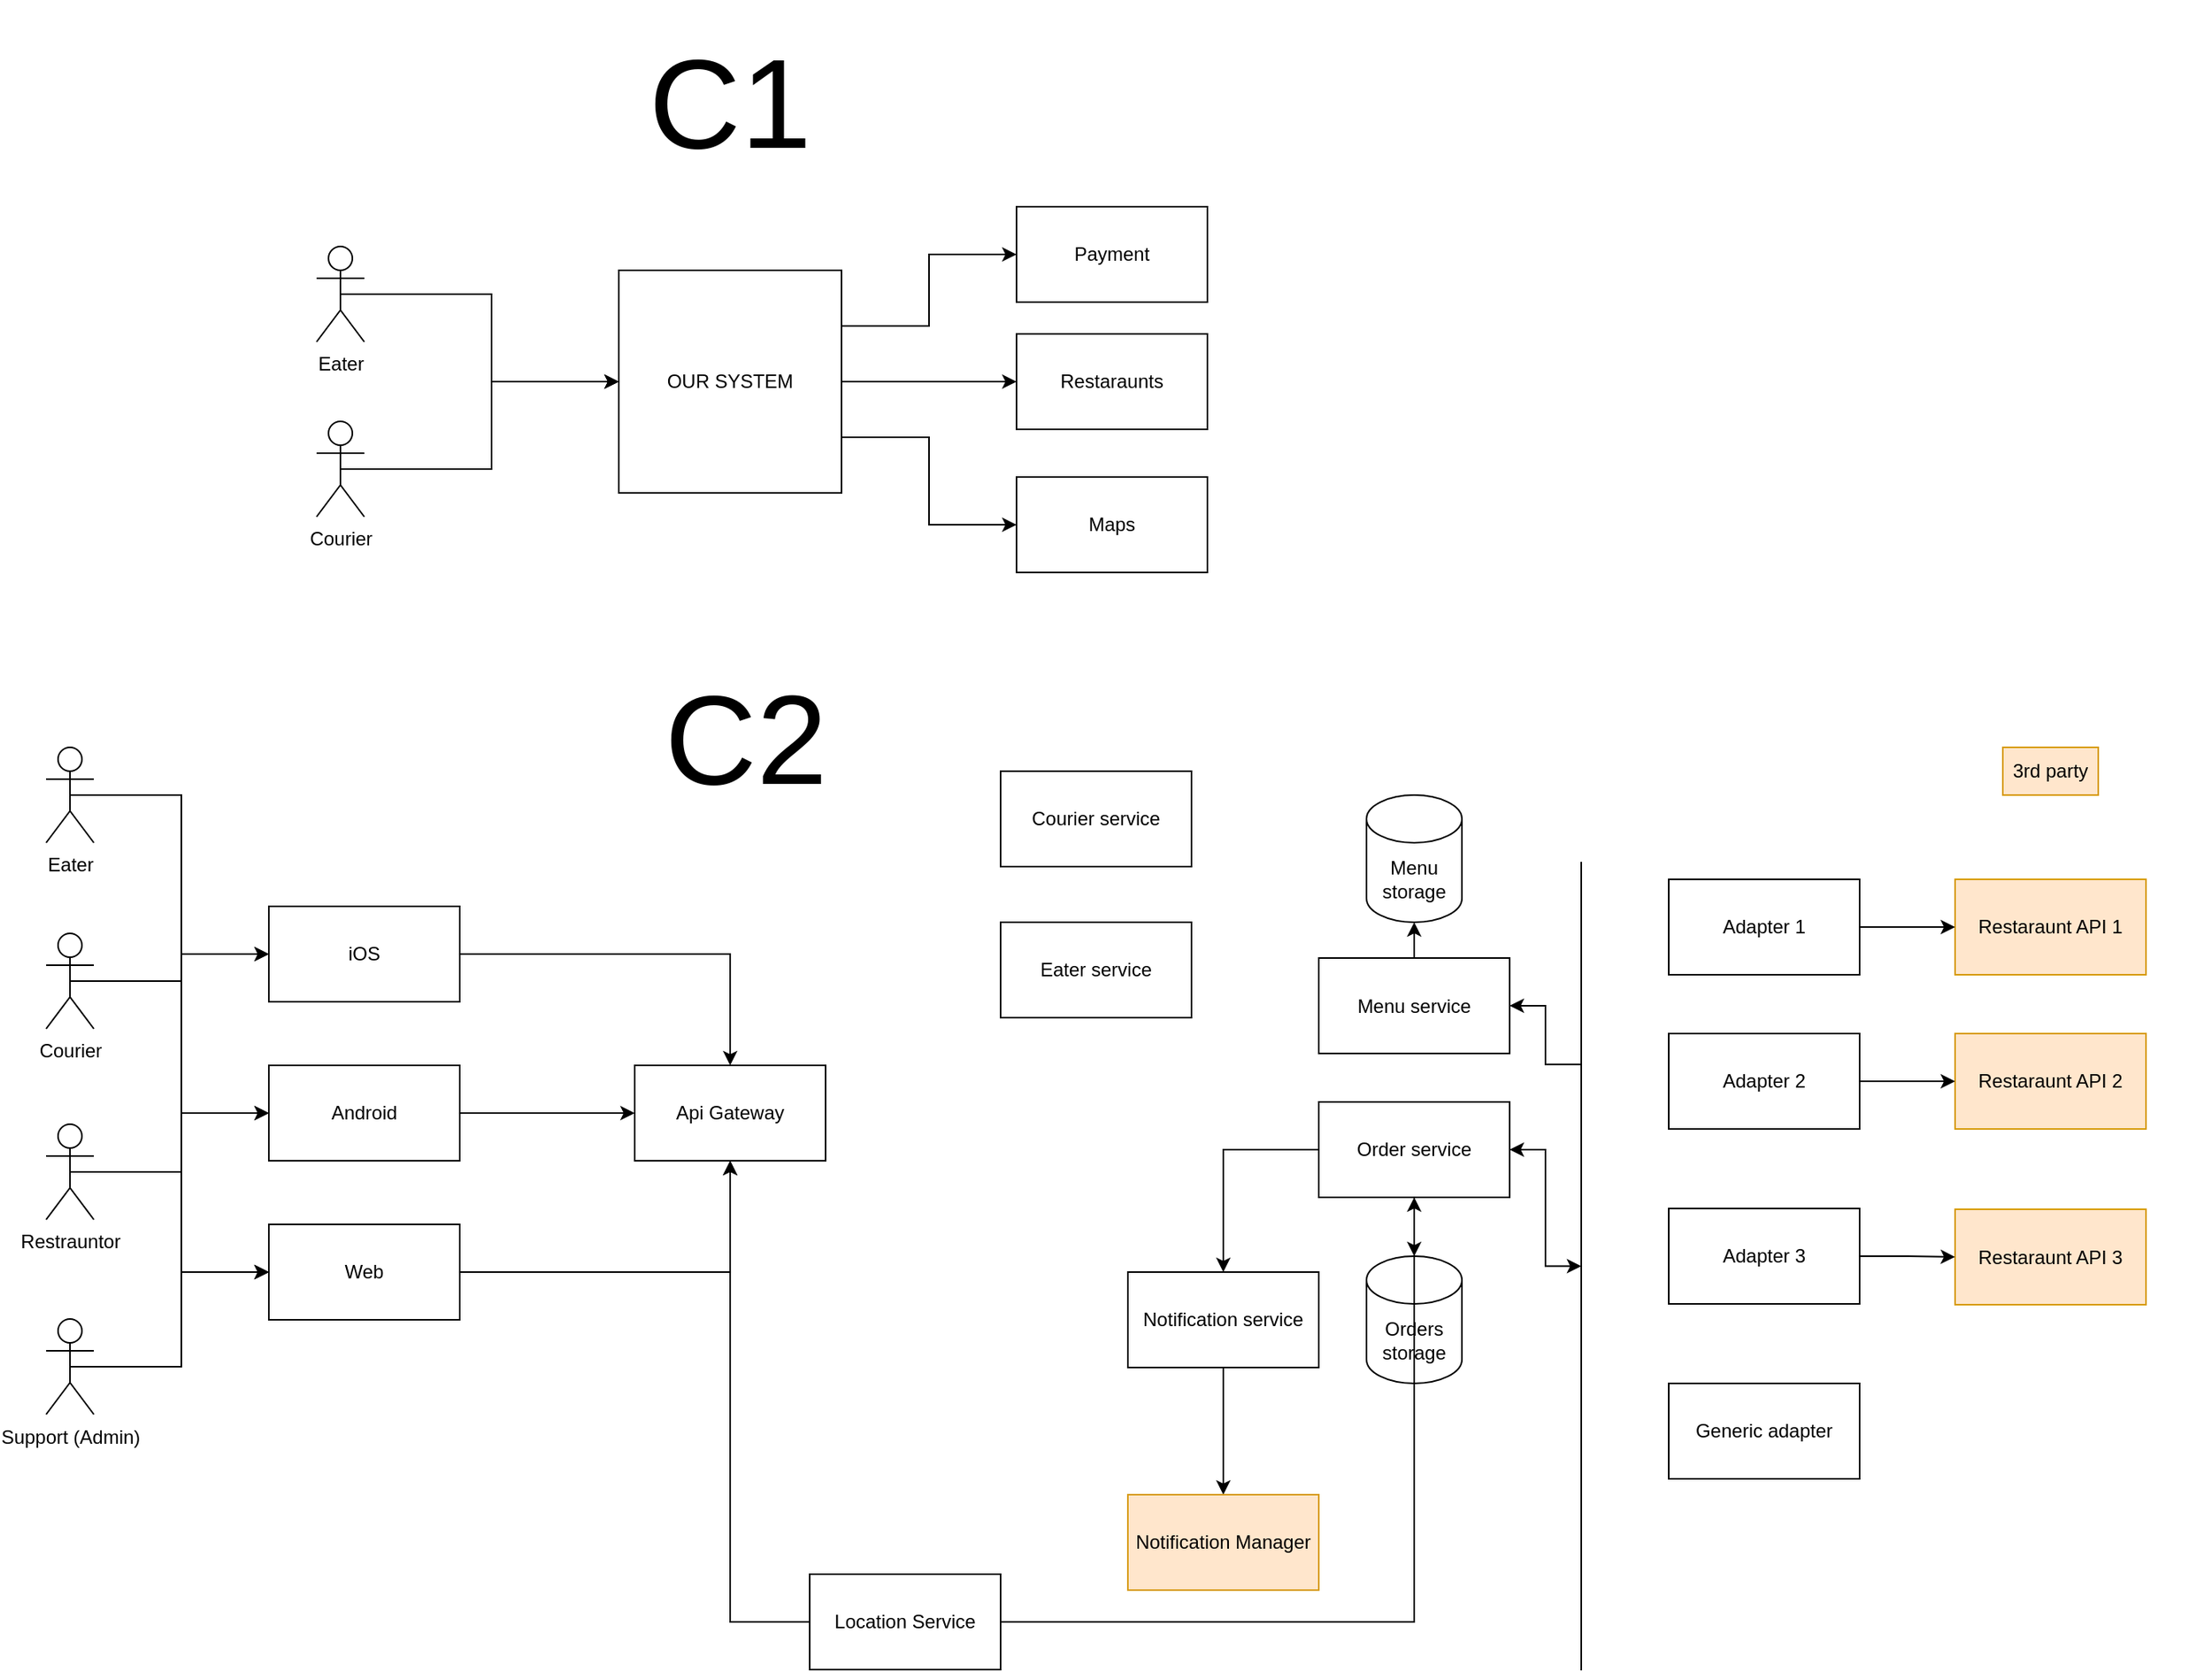 <mxfile version="26.2.13">
  <diagram name="Page-1" id="h0mrNaZbizUFh99x8F81">
    <mxGraphModel dx="1771" dy="1811" grid="1" gridSize="10" guides="1" tooltips="1" connect="1" arrows="1" fold="1" page="1" pageScale="1" pageWidth="850" pageHeight="1100" math="0" shadow="0">
      <root>
        <mxCell id="0" />
        <mxCell id="1" parent="0" />
        <mxCell id="leR7A-DxIw6ru7NyNXbQ-16" style="edgeStyle=orthogonalEdgeStyle;rounded=0;orthogonalLoop=1;jettySize=auto;html=1;exitX=1;exitY=0.5;exitDx=0;exitDy=0;" edge="1" parent="1" source="leR7A-DxIw6ru7NyNXbQ-1" target="leR7A-DxIw6ru7NyNXbQ-15">
          <mxGeometry relative="1" as="geometry" />
        </mxCell>
        <mxCell id="leR7A-DxIw6ru7NyNXbQ-1" value="iOS" style="rounded=0;whiteSpace=wrap;html=1;" vertex="1" parent="1">
          <mxGeometry x="160" y="320" width="120" height="60" as="geometry" />
        </mxCell>
        <mxCell id="leR7A-DxIw6ru7NyNXbQ-17" style="edgeStyle=orthogonalEdgeStyle;rounded=0;orthogonalLoop=1;jettySize=auto;html=1;exitX=1;exitY=0.5;exitDx=0;exitDy=0;" edge="1" parent="1" source="leR7A-DxIw6ru7NyNXbQ-2" target="leR7A-DxIw6ru7NyNXbQ-15">
          <mxGeometry relative="1" as="geometry" />
        </mxCell>
        <mxCell id="leR7A-DxIw6ru7NyNXbQ-2" value="Android" style="rounded=0;whiteSpace=wrap;html=1;" vertex="1" parent="1">
          <mxGeometry x="160" y="420" width="120" height="60" as="geometry" />
        </mxCell>
        <mxCell id="leR7A-DxIw6ru7NyNXbQ-18" style="edgeStyle=orthogonalEdgeStyle;rounded=0;orthogonalLoop=1;jettySize=auto;html=1;exitX=1;exitY=0.5;exitDx=0;exitDy=0;" edge="1" parent="1" source="leR7A-DxIw6ru7NyNXbQ-3" target="leR7A-DxIw6ru7NyNXbQ-15">
          <mxGeometry relative="1" as="geometry" />
        </mxCell>
        <mxCell id="leR7A-DxIw6ru7NyNXbQ-3" value="Web" style="rounded=0;whiteSpace=wrap;html=1;" vertex="1" parent="1">
          <mxGeometry x="160" y="520" width="120" height="60" as="geometry" />
        </mxCell>
        <mxCell id="leR7A-DxIw6ru7NyNXbQ-8" style="edgeStyle=orthogonalEdgeStyle;rounded=0;orthogonalLoop=1;jettySize=auto;html=1;exitX=1;exitY=0.5;exitDx=0;exitDy=0;" edge="1" parent="1" source="leR7A-DxIw6ru7NyNXbQ-4" target="leR7A-DxIw6ru7NyNXbQ-7">
          <mxGeometry relative="1" as="geometry" />
        </mxCell>
        <mxCell id="leR7A-DxIw6ru7NyNXbQ-10" style="edgeStyle=orthogonalEdgeStyle;rounded=0;orthogonalLoop=1;jettySize=auto;html=1;exitX=1;exitY=0.25;exitDx=0;exitDy=0;" edge="1" parent="1" source="leR7A-DxIw6ru7NyNXbQ-4" target="leR7A-DxIw6ru7NyNXbQ-9">
          <mxGeometry relative="1" as="geometry" />
        </mxCell>
        <mxCell id="leR7A-DxIw6ru7NyNXbQ-12" style="edgeStyle=orthogonalEdgeStyle;rounded=0;orthogonalLoop=1;jettySize=auto;html=1;exitX=1;exitY=0.75;exitDx=0;exitDy=0;" edge="1" parent="1" source="leR7A-DxIw6ru7NyNXbQ-4" target="leR7A-DxIw6ru7NyNXbQ-11">
          <mxGeometry relative="1" as="geometry" />
        </mxCell>
        <mxCell id="leR7A-DxIw6ru7NyNXbQ-4" value="OUR SYSTEM" style="rounded=0;whiteSpace=wrap;html=1;" vertex="1" parent="1">
          <mxGeometry x="380" y="-80" width="140" height="140" as="geometry" />
        </mxCell>
        <mxCell id="leR7A-DxIw6ru7NyNXbQ-6" style="edgeStyle=orthogonalEdgeStyle;rounded=0;orthogonalLoop=1;jettySize=auto;html=1;exitX=0.5;exitY=0.5;exitDx=0;exitDy=0;exitPerimeter=0;" edge="1" parent="1" source="leR7A-DxIw6ru7NyNXbQ-5" target="leR7A-DxIw6ru7NyNXbQ-4">
          <mxGeometry relative="1" as="geometry" />
        </mxCell>
        <mxCell id="leR7A-DxIw6ru7NyNXbQ-5" value="Eater" style="shape=umlActor;verticalLabelPosition=bottom;verticalAlign=top;html=1;outlineConnect=0;" vertex="1" parent="1">
          <mxGeometry x="190" y="-95" width="30" height="60" as="geometry" />
        </mxCell>
        <mxCell id="leR7A-DxIw6ru7NyNXbQ-7" value="Restaraunts" style="rounded=0;whiteSpace=wrap;html=1;" vertex="1" parent="1">
          <mxGeometry x="630" y="-40" width="120" height="60" as="geometry" />
        </mxCell>
        <mxCell id="leR7A-DxIw6ru7NyNXbQ-9" value="Payment" style="rounded=0;whiteSpace=wrap;html=1;" vertex="1" parent="1">
          <mxGeometry x="630" y="-120" width="120" height="60" as="geometry" />
        </mxCell>
        <mxCell id="leR7A-DxIw6ru7NyNXbQ-11" value="Maps" style="rounded=0;whiteSpace=wrap;html=1;" vertex="1" parent="1">
          <mxGeometry x="630" y="50" width="120" height="60" as="geometry" />
        </mxCell>
        <mxCell id="leR7A-DxIw6ru7NyNXbQ-14" style="edgeStyle=orthogonalEdgeStyle;rounded=0;orthogonalLoop=1;jettySize=auto;html=1;exitX=0.5;exitY=0.5;exitDx=0;exitDy=0;exitPerimeter=0;entryX=0;entryY=0.5;entryDx=0;entryDy=0;" edge="1" parent="1" source="leR7A-DxIw6ru7NyNXbQ-13" target="leR7A-DxIw6ru7NyNXbQ-4">
          <mxGeometry relative="1" as="geometry" />
        </mxCell>
        <mxCell id="leR7A-DxIw6ru7NyNXbQ-13" value="Courier" style="shape=umlActor;verticalLabelPosition=bottom;verticalAlign=top;html=1;outlineConnect=0;" vertex="1" parent="1">
          <mxGeometry x="190" y="15" width="30" height="60" as="geometry" />
        </mxCell>
        <mxCell id="leR7A-DxIw6ru7NyNXbQ-15" value="Api Gateway" style="rounded=0;whiteSpace=wrap;html=1;" vertex="1" parent="1">
          <mxGeometry x="390" y="420" width="120" height="60" as="geometry" />
        </mxCell>
        <mxCell id="leR7A-DxIw6ru7NyNXbQ-20" value="Eater service" style="rounded=0;whiteSpace=wrap;html=1;" vertex="1" parent="1">
          <mxGeometry x="620" y="330" width="120" height="60" as="geometry" />
        </mxCell>
        <mxCell id="leR7A-DxIw6ru7NyNXbQ-21" value="Courier service" style="rounded=0;whiteSpace=wrap;html=1;" vertex="1" parent="1">
          <mxGeometry x="620" y="235" width="120" height="60" as="geometry" />
        </mxCell>
        <mxCell id="leR7A-DxIw6ru7NyNXbQ-22" value="&lt;font style=&quot;font-size: 80px;&quot;&gt;C1&lt;/font&gt;" style="text;html=1;align=center;verticalAlign=middle;whiteSpace=wrap;rounded=0;" vertex="1" parent="1">
          <mxGeometry x="330" y="-250" width="240" height="130" as="geometry" />
        </mxCell>
        <mxCell id="leR7A-DxIw6ru7NyNXbQ-23" value="&lt;font style=&quot;font-size: 80px;&quot;&gt;C2&lt;/font&gt;" style="text;html=1;align=center;verticalAlign=middle;whiteSpace=wrap;rounded=0;" vertex="1" parent="1">
          <mxGeometry x="340" y="150" width="240" height="130" as="geometry" />
        </mxCell>
        <mxCell id="leR7A-DxIw6ru7NyNXbQ-46" style="edgeStyle=orthogonalEdgeStyle;rounded=0;orthogonalLoop=1;jettySize=auto;html=1;exitX=1;exitY=0.5;exitDx=0;exitDy=0;entryX=0;entryY=0.5;entryDx=0;entryDy=0;startArrow=classic;startFill=1;" edge="1" parent="1" source="leR7A-DxIw6ru7NyNXbQ-24" target="leR7A-DxIw6ru7NyNXbQ-45">
          <mxGeometry relative="1" as="geometry" />
        </mxCell>
        <mxCell id="leR7A-DxIw6ru7NyNXbQ-50" style="edgeStyle=orthogonalEdgeStyle;rounded=0;orthogonalLoop=1;jettySize=auto;html=1;exitX=0.5;exitY=1;exitDx=0;exitDy=0;" edge="1" parent="1" source="leR7A-DxIw6ru7NyNXbQ-24" target="leR7A-DxIw6ru7NyNXbQ-49">
          <mxGeometry relative="1" as="geometry" />
        </mxCell>
        <mxCell id="leR7A-DxIw6ru7NyNXbQ-53" style="edgeStyle=orthogonalEdgeStyle;rounded=0;orthogonalLoop=1;jettySize=auto;html=1;exitX=0;exitY=0.5;exitDx=0;exitDy=0;" edge="1" parent="1" source="leR7A-DxIw6ru7NyNXbQ-24" target="leR7A-DxIw6ru7NyNXbQ-25">
          <mxGeometry relative="1" as="geometry" />
        </mxCell>
        <mxCell id="leR7A-DxIw6ru7NyNXbQ-24" value="Order service" style="rounded=0;whiteSpace=wrap;html=1;" vertex="1" parent="1">
          <mxGeometry x="820" y="443" width="120" height="60" as="geometry" />
        </mxCell>
        <mxCell id="leR7A-DxIw6ru7NyNXbQ-56" style="edgeStyle=orthogonalEdgeStyle;rounded=0;orthogonalLoop=1;jettySize=auto;html=1;exitX=0.5;exitY=1;exitDx=0;exitDy=0;" edge="1" parent="1" source="leR7A-DxIw6ru7NyNXbQ-25" target="leR7A-DxIw6ru7NyNXbQ-55">
          <mxGeometry relative="1" as="geometry" />
        </mxCell>
        <mxCell id="leR7A-DxIw6ru7NyNXbQ-25" value="Notification service" style="rounded=0;whiteSpace=wrap;html=1;" vertex="1" parent="1">
          <mxGeometry x="700" y="550" width="120" height="60" as="geometry" />
        </mxCell>
        <mxCell id="leR7A-DxIw6ru7NyNXbQ-51" style="edgeStyle=orthogonalEdgeStyle;rounded=0;orthogonalLoop=1;jettySize=auto;html=1;exitX=0.5;exitY=0;exitDx=0;exitDy=0;" edge="1" parent="1" source="leR7A-DxIw6ru7NyNXbQ-27" target="leR7A-DxIw6ru7NyNXbQ-31">
          <mxGeometry relative="1" as="geometry" />
        </mxCell>
        <mxCell id="leR7A-DxIw6ru7NyNXbQ-27" value="Menu service" style="rounded=0;whiteSpace=wrap;html=1;" vertex="1" parent="1">
          <mxGeometry x="820" y="352.5" width="120" height="60" as="geometry" />
        </mxCell>
        <mxCell id="leR7A-DxIw6ru7NyNXbQ-28" value="Restaraunt API 1" style="rounded=0;whiteSpace=wrap;html=1;fillColor=#ffe6cc;strokeColor=#d79b00;" vertex="1" parent="1">
          <mxGeometry x="1220" y="303" width="120" height="60" as="geometry" />
        </mxCell>
        <mxCell id="leR7A-DxIw6ru7NyNXbQ-29" value="Restaraunt API 2" style="rounded=0;whiteSpace=wrap;html=1;fillColor=#ffe6cc;strokeColor=#d79b00;" vertex="1" parent="1">
          <mxGeometry x="1220" y="400" width="120" height="60" as="geometry" />
        </mxCell>
        <mxCell id="leR7A-DxIw6ru7NyNXbQ-30" value="Restaraunt API 3" style="rounded=0;whiteSpace=wrap;html=1;fillColor=#ffe6cc;strokeColor=#d79b00;" vertex="1" parent="1">
          <mxGeometry x="1220" y="510.5" width="120" height="60" as="geometry" />
        </mxCell>
        <mxCell id="leR7A-DxIw6ru7NyNXbQ-31" value="Menu storage" style="shape=cylinder3;whiteSpace=wrap;html=1;boundedLbl=1;backgroundOutline=1;size=15;" vertex="1" parent="1">
          <mxGeometry x="850" y="250" width="60" height="80" as="geometry" />
        </mxCell>
        <mxCell id="leR7A-DxIw6ru7NyNXbQ-36" style="edgeStyle=orthogonalEdgeStyle;rounded=0;orthogonalLoop=1;jettySize=auto;html=1;exitX=1;exitY=0.5;exitDx=0;exitDy=0;" edge="1" parent="1" source="leR7A-DxIw6ru7NyNXbQ-32" target="leR7A-DxIw6ru7NyNXbQ-28">
          <mxGeometry relative="1" as="geometry" />
        </mxCell>
        <mxCell id="leR7A-DxIw6ru7NyNXbQ-32" value="Adapter 1" style="rounded=0;whiteSpace=wrap;html=1;" vertex="1" parent="1">
          <mxGeometry x="1040" y="303" width="120" height="60" as="geometry" />
        </mxCell>
        <mxCell id="leR7A-DxIw6ru7NyNXbQ-37" style="edgeStyle=orthogonalEdgeStyle;rounded=0;orthogonalLoop=1;jettySize=auto;html=1;exitX=1;exitY=0.5;exitDx=0;exitDy=0;" edge="1" parent="1" source="leR7A-DxIw6ru7NyNXbQ-33" target="leR7A-DxIw6ru7NyNXbQ-29">
          <mxGeometry relative="1" as="geometry" />
        </mxCell>
        <mxCell id="leR7A-DxIw6ru7NyNXbQ-33" value="Adapter 2" style="rounded=0;whiteSpace=wrap;html=1;" vertex="1" parent="1">
          <mxGeometry x="1040" y="400" width="120" height="60" as="geometry" />
        </mxCell>
        <mxCell id="leR7A-DxIw6ru7NyNXbQ-38" style="edgeStyle=orthogonalEdgeStyle;rounded=0;orthogonalLoop=1;jettySize=auto;html=1;exitX=1;exitY=0.5;exitDx=0;exitDy=0;" edge="1" parent="1" source="leR7A-DxIw6ru7NyNXbQ-34" target="leR7A-DxIw6ru7NyNXbQ-30">
          <mxGeometry relative="1" as="geometry" />
        </mxCell>
        <mxCell id="leR7A-DxIw6ru7NyNXbQ-34" value="Adapter 3" style="rounded=0;whiteSpace=wrap;html=1;" vertex="1" parent="1">
          <mxGeometry x="1040" y="510" width="120" height="60" as="geometry" />
        </mxCell>
        <mxCell id="leR7A-DxIw6ru7NyNXbQ-35" value="3rd party" style="text;html=1;align=center;verticalAlign=middle;whiteSpace=wrap;rounded=0;fillColor=#ffe6cc;strokeColor=#d79b00;" vertex="1" parent="1">
          <mxGeometry x="1250" y="220" width="60" height="30" as="geometry" />
        </mxCell>
        <mxCell id="leR7A-DxIw6ru7NyNXbQ-48" style="edgeStyle=orthogonalEdgeStyle;rounded=0;orthogonalLoop=1;jettySize=auto;html=1;exitX=0;exitY=0.25;exitDx=0;exitDy=0;entryX=1;entryY=0.5;entryDx=0;entryDy=0;" edge="1" parent="1" source="leR7A-DxIw6ru7NyNXbQ-45" target="leR7A-DxIw6ru7NyNXbQ-27">
          <mxGeometry relative="1" as="geometry" />
        </mxCell>
        <mxCell id="leR7A-DxIw6ru7NyNXbQ-45" value="" style="shape=partialRectangle;whiteSpace=wrap;html=1;right=0;top=0;bottom=0;fillColor=none;routingCenterX=-0.5;" vertex="1" parent="1">
          <mxGeometry x="985" y="292.5" width="395" height="507.5" as="geometry" />
        </mxCell>
        <mxCell id="leR7A-DxIw6ru7NyNXbQ-49" value="Orders storage" style="shape=cylinder3;whiteSpace=wrap;html=1;boundedLbl=1;backgroundOutline=1;size=15;" vertex="1" parent="1">
          <mxGeometry x="850" y="540" width="60" height="80" as="geometry" />
        </mxCell>
        <mxCell id="leR7A-DxIw6ru7NyNXbQ-55" value="Notification Manager" style="rounded=0;whiteSpace=wrap;html=1;fillColor=#ffe6cc;strokeColor=#d79b00;" vertex="1" parent="1">
          <mxGeometry x="700" y="690" width="120" height="60" as="geometry" />
        </mxCell>
        <mxCell id="leR7A-DxIw6ru7NyNXbQ-57" value="Generic adapter" style="rounded=0;whiteSpace=wrap;html=1;" vertex="1" parent="1">
          <mxGeometry x="1040" y="620" width="120" height="60" as="geometry" />
        </mxCell>
        <mxCell id="leR7A-DxIw6ru7NyNXbQ-69" style="edgeStyle=orthogonalEdgeStyle;rounded=0;orthogonalLoop=1;jettySize=auto;html=1;exitX=0.5;exitY=0.5;exitDx=0;exitDy=0;exitPerimeter=0;entryX=0;entryY=0.5;entryDx=0;entryDy=0;" edge="1" parent="1" source="leR7A-DxIw6ru7NyNXbQ-59" target="leR7A-DxIw6ru7NyNXbQ-1">
          <mxGeometry relative="1" as="geometry" />
        </mxCell>
        <mxCell id="leR7A-DxIw6ru7NyNXbQ-70" style="edgeStyle=orthogonalEdgeStyle;rounded=0;orthogonalLoop=1;jettySize=auto;html=1;exitX=0.5;exitY=0.5;exitDx=0;exitDy=0;exitPerimeter=0;entryX=0;entryY=0.5;entryDx=0;entryDy=0;" edge="1" parent="1" source="leR7A-DxIw6ru7NyNXbQ-59" target="leR7A-DxIw6ru7NyNXbQ-2">
          <mxGeometry relative="1" as="geometry" />
        </mxCell>
        <mxCell id="leR7A-DxIw6ru7NyNXbQ-71" style="edgeStyle=orthogonalEdgeStyle;rounded=0;orthogonalLoop=1;jettySize=auto;html=1;exitX=0.5;exitY=0.5;exitDx=0;exitDy=0;exitPerimeter=0;entryX=0;entryY=0.5;entryDx=0;entryDy=0;" edge="1" parent="1" source="leR7A-DxIw6ru7NyNXbQ-59" target="leR7A-DxIw6ru7NyNXbQ-3">
          <mxGeometry relative="1" as="geometry" />
        </mxCell>
        <mxCell id="leR7A-DxIw6ru7NyNXbQ-59" value="Eater" style="shape=umlActor;verticalLabelPosition=bottom;verticalAlign=top;html=1;outlineConnect=0;" vertex="1" parent="1">
          <mxGeometry x="20" y="220" width="30" height="60" as="geometry" />
        </mxCell>
        <mxCell id="leR7A-DxIw6ru7NyNXbQ-66" style="edgeStyle=orthogonalEdgeStyle;rounded=0;orthogonalLoop=1;jettySize=auto;html=1;exitX=0.5;exitY=0.5;exitDx=0;exitDy=0;exitPerimeter=0;entryX=0;entryY=0.5;entryDx=0;entryDy=0;" edge="1" parent="1" source="leR7A-DxIw6ru7NyNXbQ-60" target="leR7A-DxIw6ru7NyNXbQ-2">
          <mxGeometry relative="1" as="geometry" />
        </mxCell>
        <mxCell id="leR7A-DxIw6ru7NyNXbQ-67" style="edgeStyle=orthogonalEdgeStyle;rounded=0;orthogonalLoop=1;jettySize=auto;html=1;exitX=0.5;exitY=0.5;exitDx=0;exitDy=0;exitPerimeter=0;entryX=0;entryY=0.5;entryDx=0;entryDy=0;" edge="1" parent="1" source="leR7A-DxIw6ru7NyNXbQ-60" target="leR7A-DxIw6ru7NyNXbQ-1">
          <mxGeometry relative="1" as="geometry" />
        </mxCell>
        <mxCell id="leR7A-DxIw6ru7NyNXbQ-60" value="Courier" style="shape=umlActor;verticalLabelPosition=bottom;verticalAlign=top;html=1;outlineConnect=0;" vertex="1" parent="1">
          <mxGeometry x="20" y="337" width="30" height="60" as="geometry" />
        </mxCell>
        <mxCell id="leR7A-DxIw6ru7NyNXbQ-64" style="edgeStyle=orthogonalEdgeStyle;rounded=0;orthogonalLoop=1;jettySize=auto;html=1;exitX=0.5;exitY=0.5;exitDx=0;exitDy=0;exitPerimeter=0;entryX=0;entryY=0.5;entryDx=0;entryDy=0;" edge="1" parent="1" source="leR7A-DxIw6ru7NyNXbQ-61" target="leR7A-DxIw6ru7NyNXbQ-3">
          <mxGeometry relative="1" as="geometry" />
        </mxCell>
        <mxCell id="leR7A-DxIw6ru7NyNXbQ-61" value="Restrauntor" style="shape=umlActor;verticalLabelPosition=bottom;verticalAlign=top;html=1;outlineConnect=0;" vertex="1" parent="1">
          <mxGeometry x="20" y="457" width="30" height="60" as="geometry" />
        </mxCell>
        <mxCell id="leR7A-DxIw6ru7NyNXbQ-65" style="edgeStyle=orthogonalEdgeStyle;rounded=0;orthogonalLoop=1;jettySize=auto;html=1;exitX=0.5;exitY=0.5;exitDx=0;exitDy=0;exitPerimeter=0;entryX=0;entryY=0.5;entryDx=0;entryDy=0;" edge="1" parent="1" source="leR7A-DxIw6ru7NyNXbQ-63" target="leR7A-DxIw6ru7NyNXbQ-3">
          <mxGeometry relative="1" as="geometry" />
        </mxCell>
        <mxCell id="leR7A-DxIw6ru7NyNXbQ-63" value="Support (Admin)" style="shape=umlActor;verticalLabelPosition=bottom;verticalAlign=top;html=1;outlineConnect=0;" vertex="1" parent="1">
          <mxGeometry x="20" y="579.5" width="30" height="60" as="geometry" />
        </mxCell>
        <mxCell id="leR7A-DxIw6ru7NyNXbQ-74" style="edgeStyle=orthogonalEdgeStyle;rounded=0;orthogonalLoop=1;jettySize=auto;html=1;exitX=1;exitY=0.5;exitDx=0;exitDy=0;" edge="1" parent="1" source="leR7A-DxIw6ru7NyNXbQ-72" target="leR7A-DxIw6ru7NyNXbQ-24">
          <mxGeometry relative="1" as="geometry" />
        </mxCell>
        <mxCell id="leR7A-DxIw6ru7NyNXbQ-75" style="edgeStyle=orthogonalEdgeStyle;rounded=0;orthogonalLoop=1;jettySize=auto;html=1;exitX=0;exitY=0.5;exitDx=0;exitDy=0;" edge="1" parent="1" source="leR7A-DxIw6ru7NyNXbQ-72" target="leR7A-DxIw6ru7NyNXbQ-15">
          <mxGeometry relative="1" as="geometry" />
        </mxCell>
        <mxCell id="leR7A-DxIw6ru7NyNXbQ-72" value="Location Service" style="rounded=0;whiteSpace=wrap;html=1;" vertex="1" parent="1">
          <mxGeometry x="500" y="740" width="120" height="60" as="geometry" />
        </mxCell>
      </root>
    </mxGraphModel>
  </diagram>
</mxfile>
